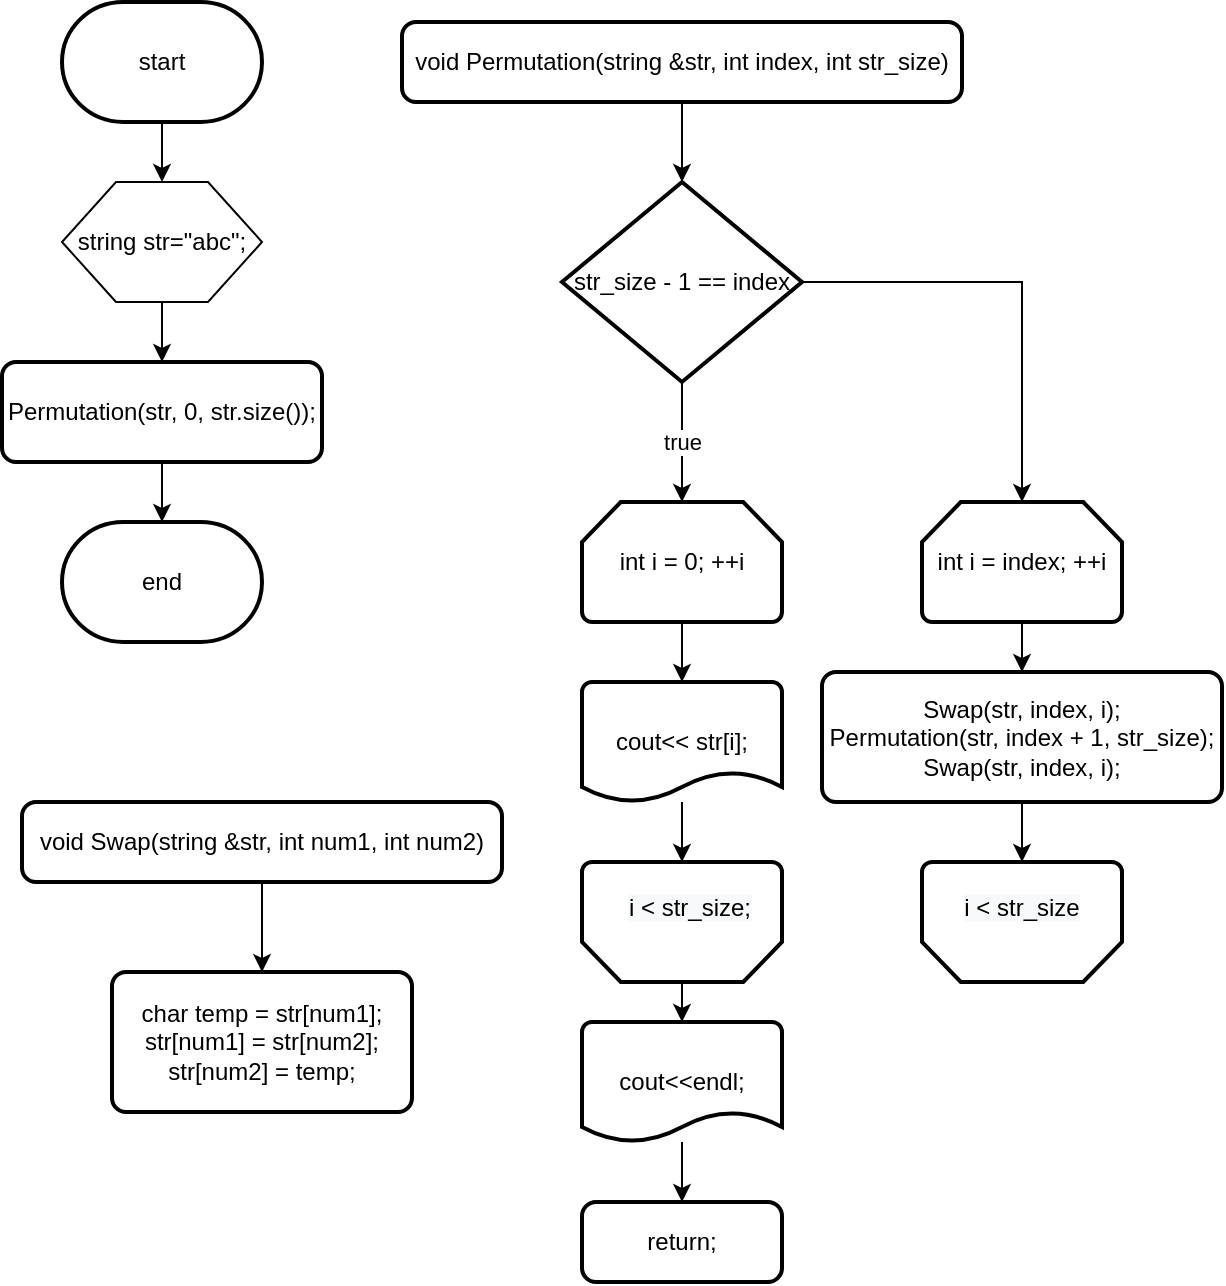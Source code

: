 <mxfile version="19.0.2" type="github">
  <diagram id="-jt7OHnbYySBaABijRfr" name="Page-1">
    <mxGraphModel dx="700" dy="727" grid="1" gridSize="10" guides="1" tooltips="1" connect="1" arrows="1" fold="1" page="1" pageScale="1" pageWidth="827" pageHeight="1169" math="0" shadow="0">
      <root>
        <mxCell id="0" />
        <mxCell id="1" parent="0" />
        <mxCell id="asaJVQHaCBH35ZQ7wSkz-6" style="edgeStyle=orthogonalEdgeStyle;rounded=0;orthogonalLoop=1;jettySize=auto;html=1;entryX=0.5;entryY=0;entryDx=0;entryDy=0;" edge="1" parent="1" source="asaJVQHaCBH35ZQ7wSkz-1" target="asaJVQHaCBH35ZQ7wSkz-4">
          <mxGeometry relative="1" as="geometry" />
        </mxCell>
        <mxCell id="asaJVQHaCBH35ZQ7wSkz-1" value="start" style="strokeWidth=2;html=1;shape=mxgraph.flowchart.terminator;whiteSpace=wrap;" vertex="1" parent="1">
          <mxGeometry x="60" y="30" width="100" height="60" as="geometry" />
        </mxCell>
        <mxCell id="asaJVQHaCBH35ZQ7wSkz-2" value="end" style="strokeWidth=2;html=1;shape=mxgraph.flowchart.terminator;whiteSpace=wrap;" vertex="1" parent="1">
          <mxGeometry x="60" y="290" width="100" height="60" as="geometry" />
        </mxCell>
        <mxCell id="asaJVQHaCBH35ZQ7wSkz-8" style="edgeStyle=orthogonalEdgeStyle;rounded=0;orthogonalLoop=1;jettySize=auto;html=1;" edge="1" parent="1" source="asaJVQHaCBH35ZQ7wSkz-3" target="asaJVQHaCBH35ZQ7wSkz-2">
          <mxGeometry relative="1" as="geometry" />
        </mxCell>
        <mxCell id="asaJVQHaCBH35ZQ7wSkz-3" value="Permutation(str, 0, str.size());" style="rounded=1;whiteSpace=wrap;html=1;absoluteArcSize=1;arcSize=14;strokeWidth=2;" vertex="1" parent="1">
          <mxGeometry x="30" y="210" width="160" height="50" as="geometry" />
        </mxCell>
        <mxCell id="asaJVQHaCBH35ZQ7wSkz-7" style="edgeStyle=orthogonalEdgeStyle;rounded=0;orthogonalLoop=1;jettySize=auto;html=1;entryX=0.5;entryY=0;entryDx=0;entryDy=0;" edge="1" parent="1" source="asaJVQHaCBH35ZQ7wSkz-4" target="asaJVQHaCBH35ZQ7wSkz-3">
          <mxGeometry relative="1" as="geometry" />
        </mxCell>
        <mxCell id="asaJVQHaCBH35ZQ7wSkz-4" value="" style="verticalLabelPosition=bottom;verticalAlign=top;html=1;shape=hexagon;perimeter=hexagonPerimeter2;arcSize=6;size=0.27;" vertex="1" parent="1">
          <mxGeometry x="60" y="120" width="100" height="60" as="geometry" />
        </mxCell>
        <mxCell id="asaJVQHaCBH35ZQ7wSkz-5" value="string str=&quot;abc&quot;;" style="text;html=1;strokeColor=none;fillColor=none;align=center;verticalAlign=middle;whiteSpace=wrap;rounded=0;" vertex="1" parent="1">
          <mxGeometry x="60" y="135" width="100" height="30" as="geometry" />
        </mxCell>
        <mxCell id="asaJVQHaCBH35ZQ7wSkz-10" style="edgeStyle=orthogonalEdgeStyle;rounded=0;orthogonalLoop=1;jettySize=auto;html=1;" edge="1" parent="1" source="asaJVQHaCBH35ZQ7wSkz-9" target="asaJVQHaCBH35ZQ7wSkz-11">
          <mxGeometry relative="1" as="geometry">
            <mxPoint x="370" y="140" as="targetPoint" />
          </mxGeometry>
        </mxCell>
        <mxCell id="asaJVQHaCBH35ZQ7wSkz-9" value="void Permutation(string &amp;str, int index, int str_size)" style="rounded=1;whiteSpace=wrap;html=1;absoluteArcSize=1;arcSize=14;strokeWidth=2;" vertex="1" parent="1">
          <mxGeometry x="230" y="40" width="280" height="40" as="geometry" />
        </mxCell>
        <mxCell id="asaJVQHaCBH35ZQ7wSkz-13" value="true" style="edgeStyle=orthogonalEdgeStyle;rounded=0;orthogonalLoop=1;jettySize=auto;html=1;entryX=0.5;entryY=0;entryDx=0;entryDy=0;entryPerimeter=0;" edge="1" parent="1" source="asaJVQHaCBH35ZQ7wSkz-11" target="asaJVQHaCBH35ZQ7wSkz-12">
          <mxGeometry relative="1" as="geometry" />
        </mxCell>
        <mxCell id="asaJVQHaCBH35ZQ7wSkz-25" style="edgeStyle=orthogonalEdgeStyle;rounded=0;orthogonalLoop=1;jettySize=auto;html=1;entryX=0.5;entryY=0;entryDx=0;entryDy=0;entryPerimeter=0;" edge="1" parent="1" source="asaJVQHaCBH35ZQ7wSkz-11" target="asaJVQHaCBH35ZQ7wSkz-23">
          <mxGeometry relative="1" as="geometry" />
        </mxCell>
        <mxCell id="asaJVQHaCBH35ZQ7wSkz-11" value="str_size - 1 == index" style="strokeWidth=2;html=1;shape=mxgraph.flowchart.decision;whiteSpace=wrap;" vertex="1" parent="1">
          <mxGeometry x="310" y="120" width="120" height="100" as="geometry" />
        </mxCell>
        <mxCell id="asaJVQHaCBH35ZQ7wSkz-14" style="edgeStyle=orthogonalEdgeStyle;rounded=0;orthogonalLoop=1;jettySize=auto;html=1;" edge="1" parent="1" source="asaJVQHaCBH35ZQ7wSkz-12" target="asaJVQHaCBH35ZQ7wSkz-15">
          <mxGeometry relative="1" as="geometry">
            <mxPoint x="370" y="400" as="targetPoint" />
          </mxGeometry>
        </mxCell>
        <mxCell id="asaJVQHaCBH35ZQ7wSkz-12" value="int i = 0; ++i" style="strokeWidth=2;html=1;shape=mxgraph.flowchart.loop_limit;whiteSpace=wrap;" vertex="1" parent="1">
          <mxGeometry x="320" y="280" width="100" height="60" as="geometry" />
        </mxCell>
        <mxCell id="asaJVQHaCBH35ZQ7wSkz-16" style="edgeStyle=orthogonalEdgeStyle;rounded=0;orthogonalLoop=1;jettySize=auto;html=1;" edge="1" parent="1" source="asaJVQHaCBH35ZQ7wSkz-15" target="asaJVQHaCBH35ZQ7wSkz-17">
          <mxGeometry relative="1" as="geometry">
            <mxPoint x="370" y="490" as="targetPoint" />
          </mxGeometry>
        </mxCell>
        <mxCell id="asaJVQHaCBH35ZQ7wSkz-15" value="cout&lt;&lt; str[i];" style="strokeWidth=2;html=1;shape=mxgraph.flowchart.document2;whiteSpace=wrap;size=0.25;" vertex="1" parent="1">
          <mxGeometry x="320" y="370" width="100" height="60" as="geometry" />
        </mxCell>
        <mxCell id="asaJVQHaCBH35ZQ7wSkz-19" style="edgeStyle=orthogonalEdgeStyle;rounded=0;orthogonalLoop=1;jettySize=auto;html=1;" edge="1" parent="1" source="asaJVQHaCBH35ZQ7wSkz-17" target="asaJVQHaCBH35ZQ7wSkz-20">
          <mxGeometry relative="1" as="geometry">
            <mxPoint x="370" y="560" as="targetPoint" />
          </mxGeometry>
        </mxCell>
        <mxCell id="asaJVQHaCBH35ZQ7wSkz-17" value="" style="strokeWidth=2;html=1;shape=mxgraph.flowchart.loop_limit;whiteSpace=wrap;rotation=-180;" vertex="1" parent="1">
          <mxGeometry x="320" y="460" width="100" height="60" as="geometry" />
        </mxCell>
        <mxCell id="asaJVQHaCBH35ZQ7wSkz-18" value="&#xa;&lt;span style=&quot;color: rgb(0, 0, 0); font-family: Helvetica; font-size: 12px; font-style: normal; font-variant-ligatures: normal; font-variant-caps: normal; font-weight: 400; letter-spacing: normal; orphans: 2; text-align: center; text-indent: 0px; text-transform: none; widows: 2; word-spacing: 0px; -webkit-text-stroke-width: 0px; background-color: rgb(248, 249, 250); text-decoration-thickness: initial; text-decoration-style: initial; text-decoration-color: initial; float: none; display: inline !important;&quot;&gt;i &amp;lt; str_size;&lt;/span&gt;&#xa;&#xa;" style="text;html=1;strokeColor=none;fillColor=none;align=center;verticalAlign=middle;whiteSpace=wrap;rounded=0;" vertex="1" parent="1">
          <mxGeometry x="334" y="475" width="80" height="30" as="geometry" />
        </mxCell>
        <mxCell id="asaJVQHaCBH35ZQ7wSkz-21" style="edgeStyle=orthogonalEdgeStyle;rounded=0;orthogonalLoop=1;jettySize=auto;html=1;" edge="1" parent="1" source="asaJVQHaCBH35ZQ7wSkz-20" target="asaJVQHaCBH35ZQ7wSkz-22">
          <mxGeometry relative="1" as="geometry">
            <mxPoint x="370" y="630" as="targetPoint" />
          </mxGeometry>
        </mxCell>
        <mxCell id="asaJVQHaCBH35ZQ7wSkz-20" value="cout&amp;lt;&amp;lt;endl;" style="strokeWidth=2;html=1;shape=mxgraph.flowchart.document2;whiteSpace=wrap;size=0.25;" vertex="1" parent="1">
          <mxGeometry x="320" y="540" width="100" height="60" as="geometry" />
        </mxCell>
        <mxCell id="asaJVQHaCBH35ZQ7wSkz-22" value="return;" style="rounded=1;whiteSpace=wrap;html=1;absoluteArcSize=1;arcSize=14;strokeWidth=2;" vertex="1" parent="1">
          <mxGeometry x="320" y="630" width="100" height="40" as="geometry" />
        </mxCell>
        <mxCell id="asaJVQHaCBH35ZQ7wSkz-26" style="edgeStyle=orthogonalEdgeStyle;rounded=0;orthogonalLoop=1;jettySize=auto;html=1;entryX=0.5;entryY=0;entryDx=0;entryDy=0;" edge="1" parent="1" source="asaJVQHaCBH35ZQ7wSkz-23" target="asaJVQHaCBH35ZQ7wSkz-28">
          <mxGeometry relative="1" as="geometry">
            <mxPoint x="510" y="370" as="targetPoint" />
          </mxGeometry>
        </mxCell>
        <mxCell id="asaJVQHaCBH35ZQ7wSkz-23" value="int i = index; ++i" style="strokeWidth=2;html=1;shape=mxgraph.flowchart.loop_limit;whiteSpace=wrap;" vertex="1" parent="1">
          <mxGeometry x="490" y="280" width="100" height="60" as="geometry" />
        </mxCell>
        <mxCell id="asaJVQHaCBH35ZQ7wSkz-29" style="edgeStyle=orthogonalEdgeStyle;rounded=0;orthogonalLoop=1;jettySize=auto;html=1;" edge="1" parent="1" source="asaJVQHaCBH35ZQ7wSkz-28" target="asaJVQHaCBH35ZQ7wSkz-30">
          <mxGeometry relative="1" as="geometry">
            <mxPoint x="540" y="470" as="targetPoint" />
          </mxGeometry>
        </mxCell>
        <mxCell id="asaJVQHaCBH35ZQ7wSkz-28" value="Swap(str, index, i);&#xa;		Permutation(str, index + 1, str_size);&#xa;		Swap(str, index, i);" style="rounded=1;whiteSpace=wrap;html=1;absoluteArcSize=1;arcSize=14;strokeWidth=2;" vertex="1" parent="1">
          <mxGeometry x="440" y="365" width="200" height="65" as="geometry" />
        </mxCell>
        <mxCell id="asaJVQHaCBH35ZQ7wSkz-30" value="" style="strokeWidth=2;html=1;shape=mxgraph.flowchart.loop_limit;whiteSpace=wrap;rotation=-180;" vertex="1" parent="1">
          <mxGeometry x="490" y="460" width="100" height="60" as="geometry" />
        </mxCell>
        <mxCell id="asaJVQHaCBH35ZQ7wSkz-31" value="&#xa;&lt;span style=&quot;color: rgb(0, 0, 0); font-family: Helvetica; font-size: 12px; font-style: normal; font-variant-ligatures: normal; font-variant-caps: normal; font-weight: 400; letter-spacing: normal; orphans: 2; text-align: center; text-indent: 0px; text-transform: none; widows: 2; word-spacing: 0px; -webkit-text-stroke-width: 0px; background-color: rgb(248, 249, 250); text-decoration-thickness: initial; text-decoration-style: initial; text-decoration-color: initial; float: none; display: inline !important;&quot;&gt;i &amp;lt; str_size&lt;/span&gt;&#xa;&#xa;" style="text;html=1;strokeColor=none;fillColor=none;align=center;verticalAlign=middle;whiteSpace=wrap;rounded=0;" vertex="1" parent="1">
          <mxGeometry x="495" y="475" width="90" height="30" as="geometry" />
        </mxCell>
        <mxCell id="asaJVQHaCBH35ZQ7wSkz-33" style="edgeStyle=orthogonalEdgeStyle;rounded=0;orthogonalLoop=1;jettySize=auto;html=1;" edge="1" parent="1" source="asaJVQHaCBH35ZQ7wSkz-32" target="asaJVQHaCBH35ZQ7wSkz-34">
          <mxGeometry relative="1" as="geometry">
            <mxPoint x="160" y="510" as="targetPoint" />
          </mxGeometry>
        </mxCell>
        <mxCell id="asaJVQHaCBH35ZQ7wSkz-32" value="void Swap(string &amp;str, int num1, int num2)" style="rounded=1;whiteSpace=wrap;html=1;absoluteArcSize=1;arcSize=14;strokeWidth=2;" vertex="1" parent="1">
          <mxGeometry x="40" y="430" width="240" height="40" as="geometry" />
        </mxCell>
        <mxCell id="asaJVQHaCBH35ZQ7wSkz-34" value="char temp = str[num1];&#xa;	str[num1] = str[num2];&#xa;	str[num2] = temp;" style="rounded=1;whiteSpace=wrap;html=1;absoluteArcSize=1;arcSize=14;strokeWidth=2;" vertex="1" parent="1">
          <mxGeometry x="85" y="515" width="150" height="70" as="geometry" />
        </mxCell>
      </root>
    </mxGraphModel>
  </diagram>
</mxfile>
